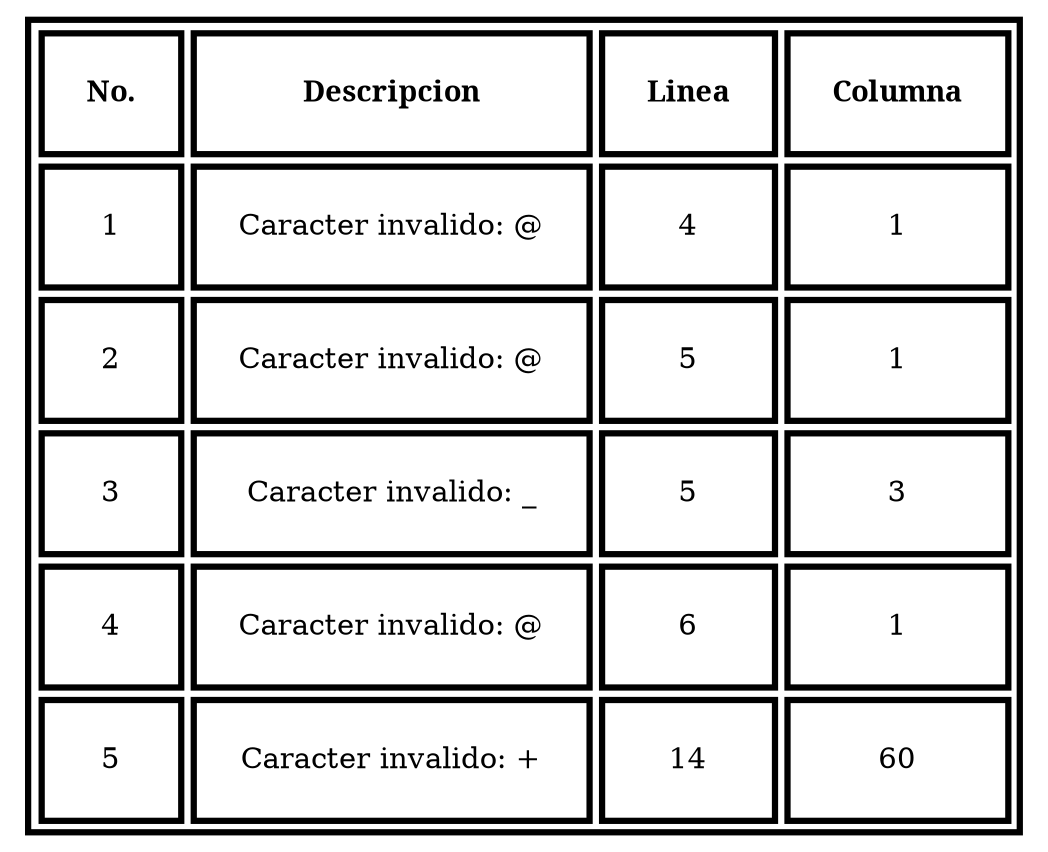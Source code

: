 digraph G {a0[shape=none label=<<TABLE align="center" border="3" cellspacing="3" cellpadding="20"><TR><TD><FONT FACE="bold">No.</FONT></TD><TD><FONT FACE="bold">Descripcion</FONT></TD><TD><FONT FACE="bold">Linea</FONT></TD><TD><FONT FACE="bold">Columna</FONT></TD></TR><TR><TD>1</TD><TD>Caracter invalido: @</TD><TD>4</TD><TD>1</TD></TR><TR><TD>2</TD><TD>Caracter invalido: @</TD><TD>5</TD><TD>1</TD></TR><TR><TD>3</TD><TD>Caracter invalido: _</TD><TD>5</TD><TD>3</TD></TR><TR><TD>4</TD><TD>Caracter invalido: @</TD><TD>6</TD><TD>1</TD></TR><TR><TD>5</TD><TD>Caracter invalido: +</TD><TD>14</TD><TD>60</TD></TR></TABLE>>];}